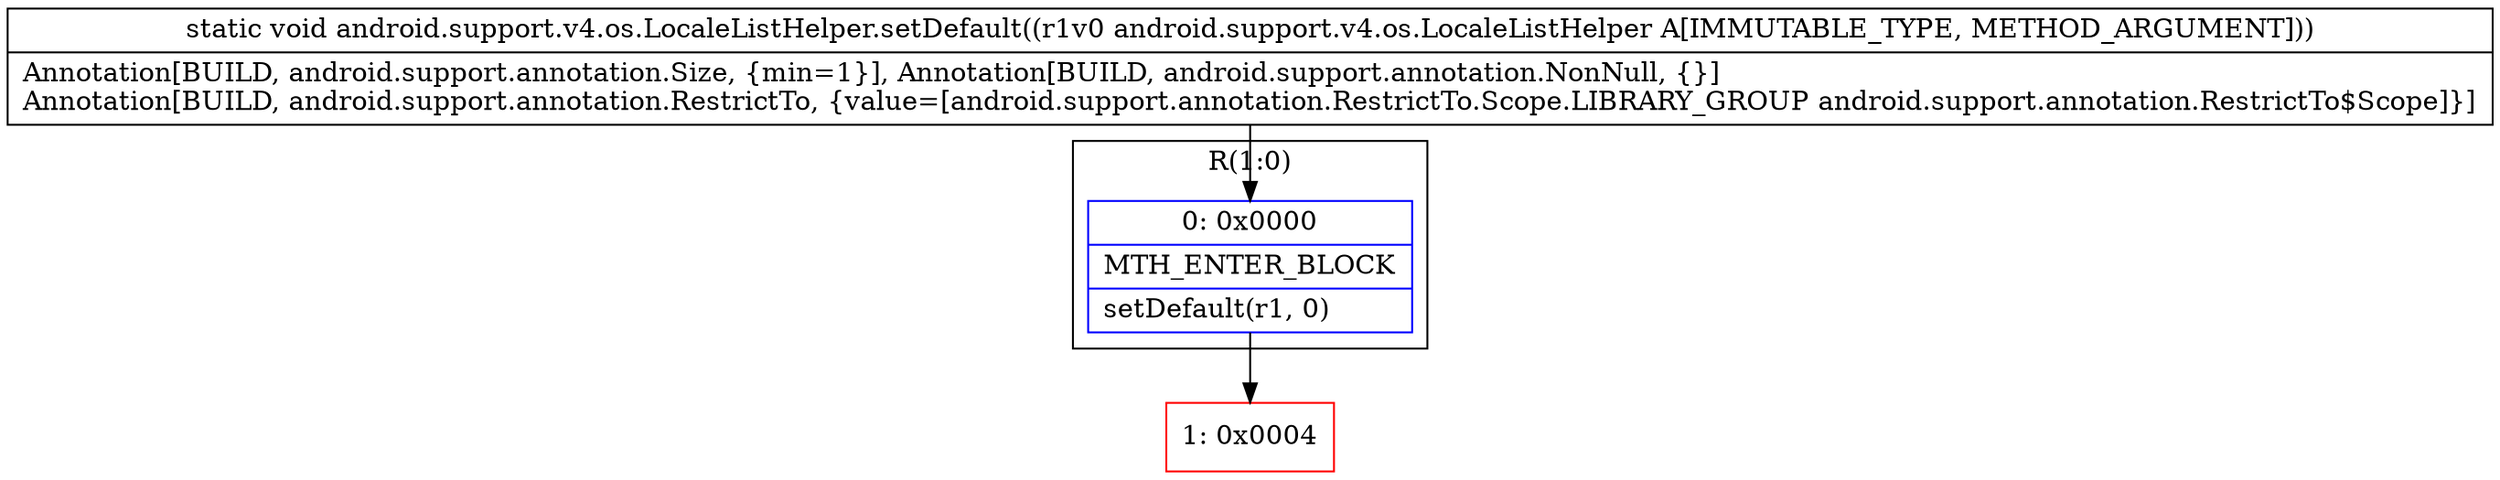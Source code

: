 digraph "CFG forandroid.support.v4.os.LocaleListHelper.setDefault(Landroid\/support\/v4\/os\/LocaleListHelper;)V" {
subgraph cluster_Region_1887576736 {
label = "R(1:0)";
node [shape=record,color=blue];
Node_0 [shape=record,label="{0\:\ 0x0000|MTH_ENTER_BLOCK\l|setDefault(r1, 0)\l}"];
}
Node_1 [shape=record,color=red,label="{1\:\ 0x0004}"];
MethodNode[shape=record,label="{static void android.support.v4.os.LocaleListHelper.setDefault((r1v0 android.support.v4.os.LocaleListHelper A[IMMUTABLE_TYPE, METHOD_ARGUMENT]))  | Annotation[BUILD, android.support.annotation.Size, \{min=1\}], Annotation[BUILD, android.support.annotation.NonNull, \{\}]\lAnnotation[BUILD, android.support.annotation.RestrictTo, \{value=[android.support.annotation.RestrictTo.Scope.LIBRARY_GROUP android.support.annotation.RestrictTo$Scope]\}]\l}"];
MethodNode -> Node_0;
Node_0 -> Node_1;
}


